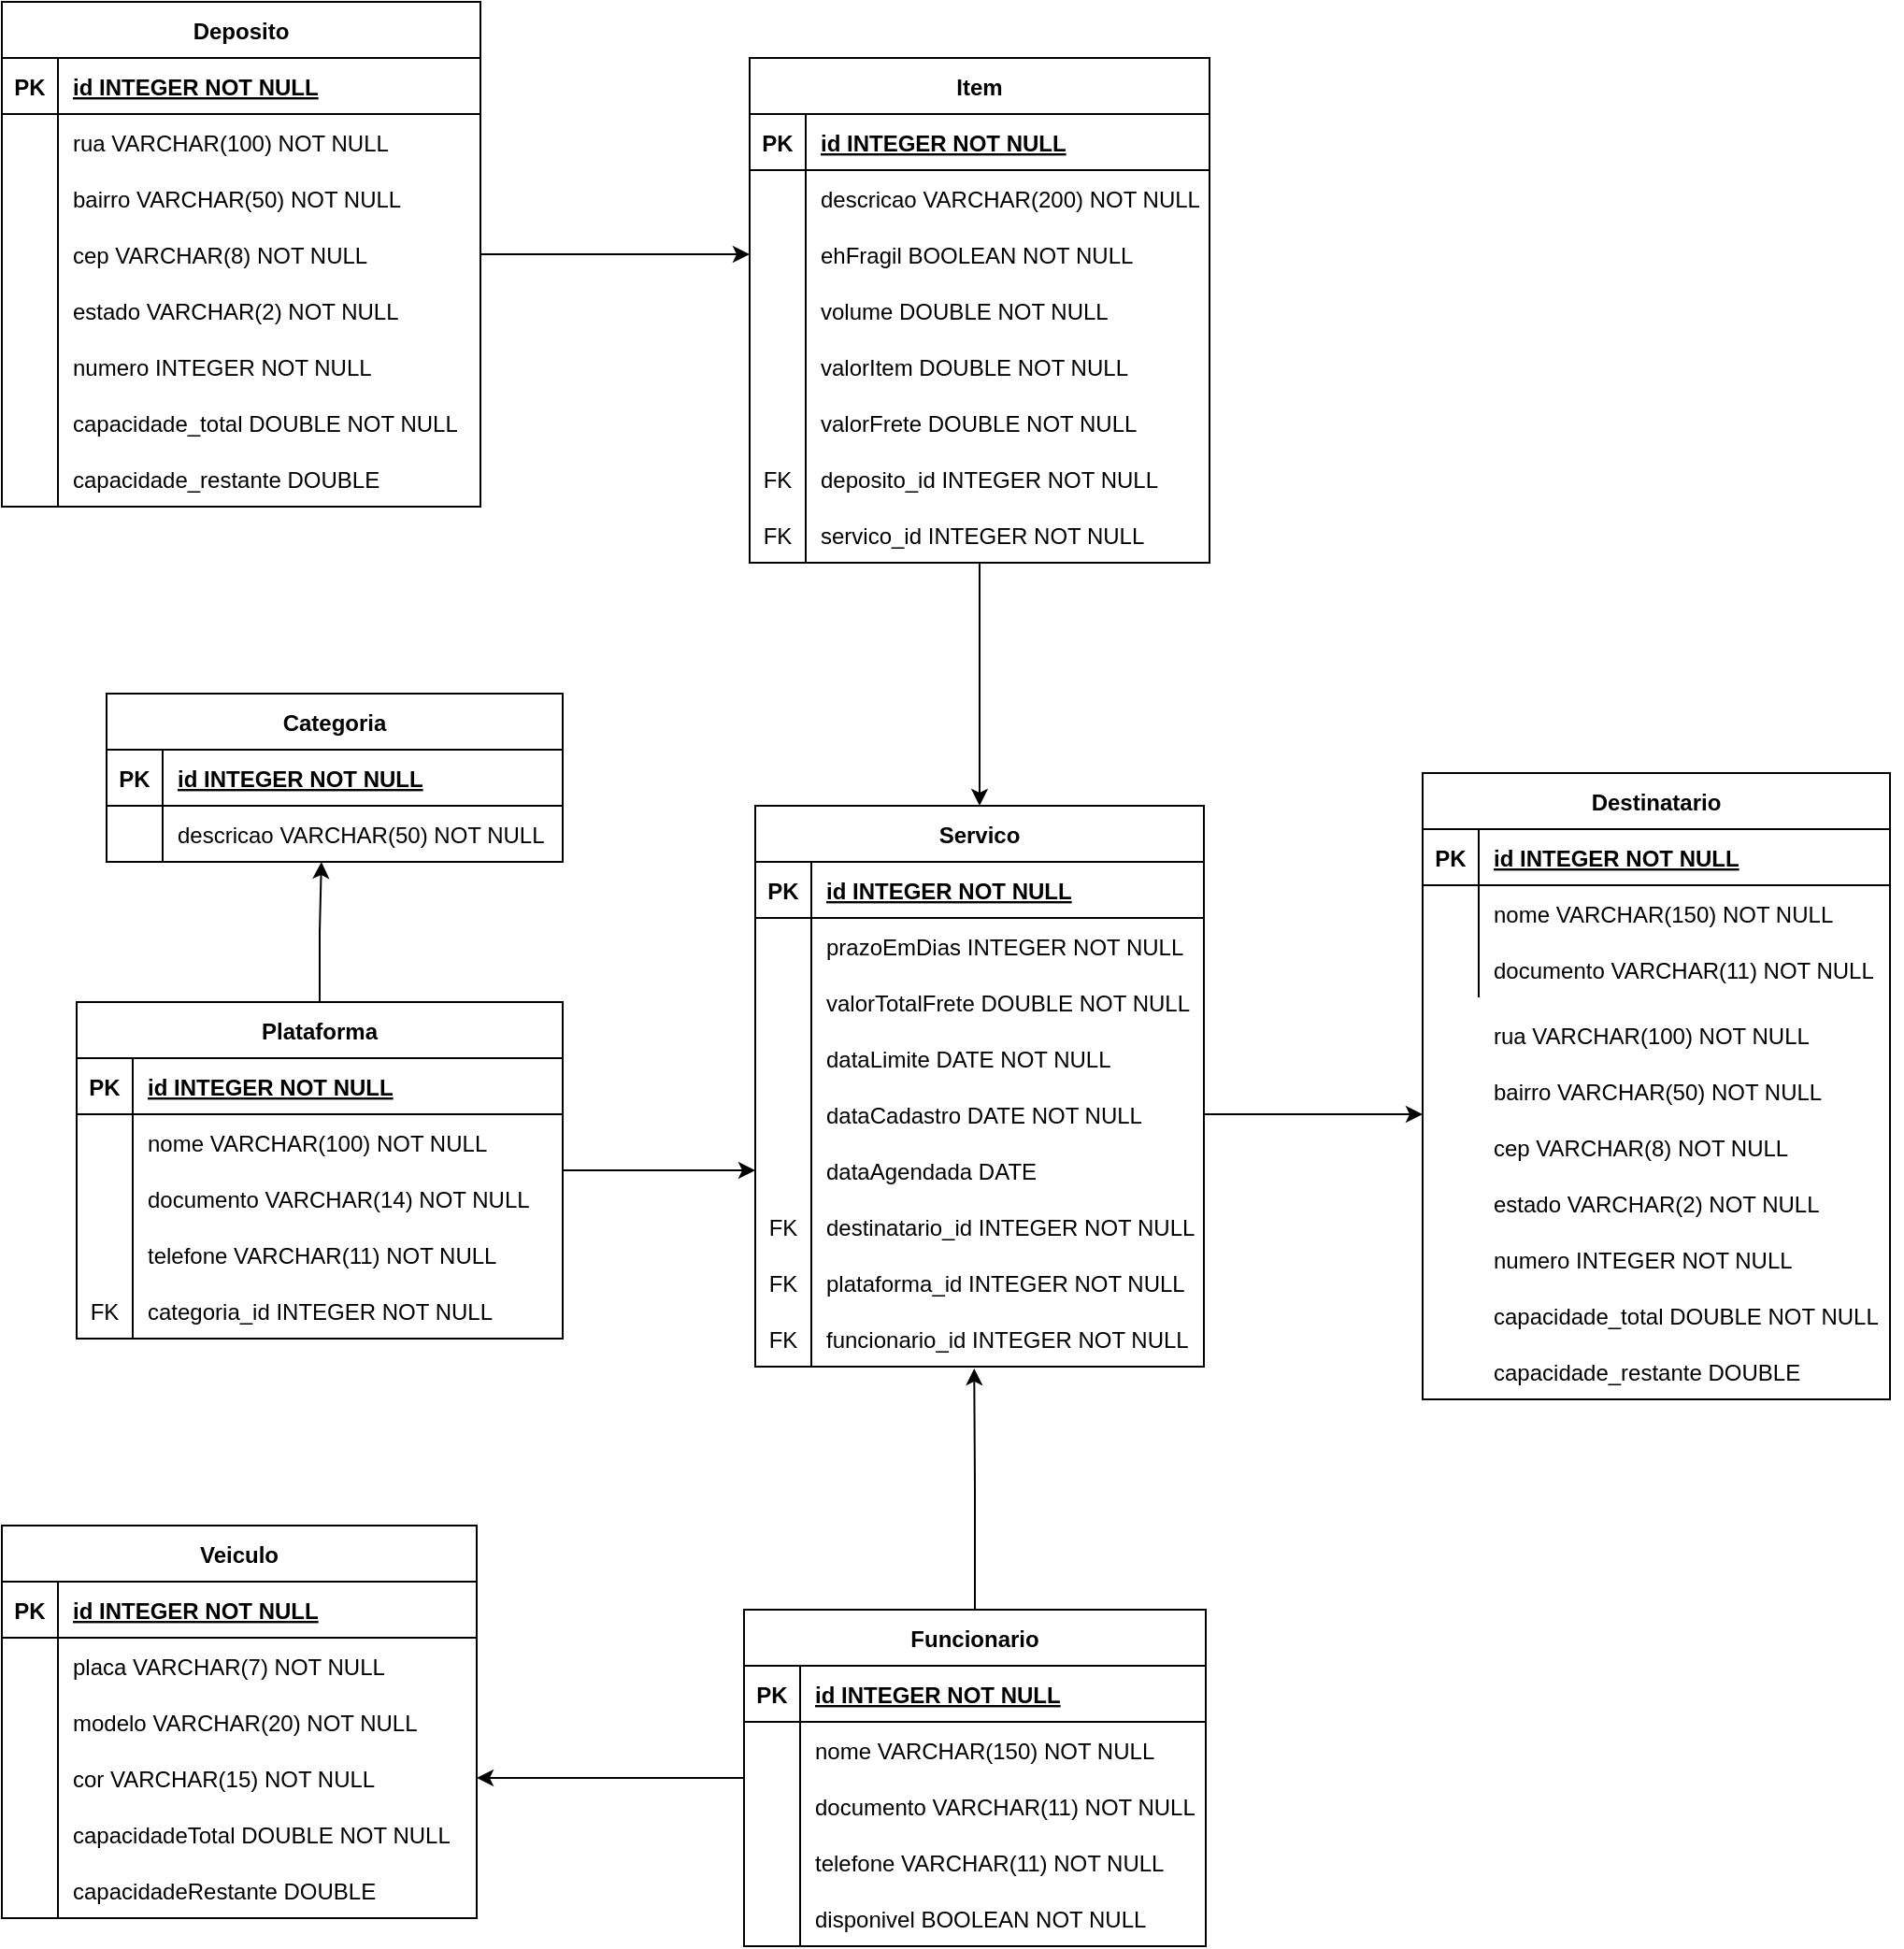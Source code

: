 <mxfile version="14.3.0" type="device"><diagram id="0A4yEwvtlWdHLFaRVrav" name="Page-1"><mxGraphModel dx="868" dy="482" grid="1" gridSize="10" guides="1" tooltips="1" connect="1" arrows="1" fold="1" page="1" pageScale="1" pageWidth="827" pageHeight="1169" math="0" shadow="0"><root><mxCell id="0"/><mxCell id="1" parent="0"/><mxCell id="fTbNL-1qZt6FVdbHrBhG-1" value="Deposito" style="shape=table;startSize=30;container=1;collapsible=1;childLayout=tableLayout;fixedRows=1;rowLines=0;fontStyle=1;align=center;resizeLast=1;" vertex="1" parent="1"><mxGeometry x="40" y="30" width="256" height="270" as="geometry"/></mxCell><mxCell id="fTbNL-1qZt6FVdbHrBhG-2" value="" style="shape=partialRectangle;collapsible=0;dropTarget=0;pointerEvents=0;fillColor=none;top=0;left=0;bottom=1;right=0;points=[[0,0.5],[1,0.5]];portConstraint=eastwest;" vertex="1" parent="fTbNL-1qZt6FVdbHrBhG-1"><mxGeometry y="30" width="256" height="30" as="geometry"/></mxCell><mxCell id="fTbNL-1qZt6FVdbHrBhG-3" value="PK" style="shape=partialRectangle;connectable=0;fillColor=none;top=0;left=0;bottom=0;right=0;fontStyle=1;overflow=hidden;" vertex="1" parent="fTbNL-1qZt6FVdbHrBhG-2"><mxGeometry width="30" height="30" as="geometry"/></mxCell><mxCell id="fTbNL-1qZt6FVdbHrBhG-4" value="id INTEGER NOT NULL" style="shape=partialRectangle;connectable=0;fillColor=none;top=0;left=0;bottom=0;right=0;align=left;spacingLeft=6;fontStyle=5;overflow=hidden;" vertex="1" parent="fTbNL-1qZt6FVdbHrBhG-2"><mxGeometry x="30" width="226" height="30" as="geometry"/></mxCell><mxCell id="fTbNL-1qZt6FVdbHrBhG-5" value="" style="shape=partialRectangle;collapsible=0;dropTarget=0;pointerEvents=0;fillColor=none;top=0;left=0;bottom=0;right=0;points=[[0,0.5],[1,0.5]];portConstraint=eastwest;" vertex="1" parent="fTbNL-1qZt6FVdbHrBhG-1"><mxGeometry y="60" width="256" height="30" as="geometry"/></mxCell><mxCell id="fTbNL-1qZt6FVdbHrBhG-6" value="" style="shape=partialRectangle;connectable=0;fillColor=none;top=0;left=0;bottom=0;right=0;editable=1;overflow=hidden;" vertex="1" parent="fTbNL-1qZt6FVdbHrBhG-5"><mxGeometry width="30" height="30" as="geometry"/></mxCell><mxCell id="fTbNL-1qZt6FVdbHrBhG-7" value="rua VARCHAR(100) NOT NULL" style="shape=partialRectangle;connectable=0;fillColor=none;top=0;left=0;bottom=0;right=0;align=left;spacingLeft=6;overflow=hidden;" vertex="1" parent="fTbNL-1qZt6FVdbHrBhG-5"><mxGeometry x="30" width="226" height="30" as="geometry"/></mxCell><mxCell id="fTbNL-1qZt6FVdbHrBhG-8" value="" style="shape=partialRectangle;collapsible=0;dropTarget=0;pointerEvents=0;fillColor=none;top=0;left=0;bottom=0;right=0;points=[[0,0.5],[1,0.5]];portConstraint=eastwest;" vertex="1" parent="fTbNL-1qZt6FVdbHrBhG-1"><mxGeometry y="90" width="256" height="30" as="geometry"/></mxCell><mxCell id="fTbNL-1qZt6FVdbHrBhG-9" value="" style="shape=partialRectangle;connectable=0;fillColor=none;top=0;left=0;bottom=0;right=0;editable=1;overflow=hidden;" vertex="1" parent="fTbNL-1qZt6FVdbHrBhG-8"><mxGeometry width="30" height="30" as="geometry"/></mxCell><mxCell id="fTbNL-1qZt6FVdbHrBhG-10" value="bairro VARCHAR(50) NOT NULL" style="shape=partialRectangle;connectable=0;fillColor=none;top=0;left=0;bottom=0;right=0;align=left;spacingLeft=6;overflow=hidden;" vertex="1" parent="fTbNL-1qZt6FVdbHrBhG-8"><mxGeometry x="30" width="226" height="30" as="geometry"/></mxCell><mxCell id="fTbNL-1qZt6FVdbHrBhG-11" value="" style="shape=partialRectangle;collapsible=0;dropTarget=0;pointerEvents=0;fillColor=none;top=0;left=0;bottom=0;right=0;points=[[0,0.5],[1,0.5]];portConstraint=eastwest;" vertex="1" parent="fTbNL-1qZt6FVdbHrBhG-1"><mxGeometry y="120" width="256" height="30" as="geometry"/></mxCell><mxCell id="fTbNL-1qZt6FVdbHrBhG-12" value="" style="shape=partialRectangle;connectable=0;fillColor=none;top=0;left=0;bottom=0;right=0;editable=1;overflow=hidden;" vertex="1" parent="fTbNL-1qZt6FVdbHrBhG-11"><mxGeometry width="30" height="30" as="geometry"/></mxCell><mxCell id="fTbNL-1qZt6FVdbHrBhG-13" value="cep VARCHAR(8) NOT NULL" style="shape=partialRectangle;connectable=0;fillColor=none;top=0;left=0;bottom=0;right=0;align=left;spacingLeft=6;overflow=hidden;" vertex="1" parent="fTbNL-1qZt6FVdbHrBhG-11"><mxGeometry x="30" width="226" height="30" as="geometry"/></mxCell><mxCell id="fTbNL-1qZt6FVdbHrBhG-14" value="" style="shape=partialRectangle;collapsible=0;dropTarget=0;pointerEvents=0;fillColor=none;top=0;left=0;bottom=0;right=0;points=[[0,0.5],[1,0.5]];portConstraint=eastwest;" vertex="1" parent="fTbNL-1qZt6FVdbHrBhG-1"><mxGeometry y="150" width="256" height="30" as="geometry"/></mxCell><mxCell id="fTbNL-1qZt6FVdbHrBhG-15" value="" style="shape=partialRectangle;connectable=0;fillColor=none;top=0;left=0;bottom=0;right=0;editable=1;overflow=hidden;" vertex="1" parent="fTbNL-1qZt6FVdbHrBhG-14"><mxGeometry width="30" height="30" as="geometry"/></mxCell><mxCell id="fTbNL-1qZt6FVdbHrBhG-16" value="estado VARCHAR(2) NOT NULL" style="shape=partialRectangle;connectable=0;fillColor=none;top=0;left=0;bottom=0;right=0;align=left;spacingLeft=6;overflow=hidden;" vertex="1" parent="fTbNL-1qZt6FVdbHrBhG-14"><mxGeometry x="30" width="226" height="30" as="geometry"/></mxCell><mxCell id="fTbNL-1qZt6FVdbHrBhG-17" value="" style="shape=partialRectangle;collapsible=0;dropTarget=0;pointerEvents=0;fillColor=none;top=0;left=0;bottom=0;right=0;points=[[0,0.5],[1,0.5]];portConstraint=eastwest;" vertex="1" parent="fTbNL-1qZt6FVdbHrBhG-1"><mxGeometry y="180" width="256" height="30" as="geometry"/></mxCell><mxCell id="fTbNL-1qZt6FVdbHrBhG-18" value="" style="shape=partialRectangle;connectable=0;fillColor=none;top=0;left=0;bottom=0;right=0;editable=1;overflow=hidden;" vertex="1" parent="fTbNL-1qZt6FVdbHrBhG-17"><mxGeometry width="30" height="30" as="geometry"/></mxCell><mxCell id="fTbNL-1qZt6FVdbHrBhG-19" value="numero INTEGER NOT NULL" style="shape=partialRectangle;connectable=0;fillColor=none;top=0;left=0;bottom=0;right=0;align=left;spacingLeft=6;overflow=hidden;" vertex="1" parent="fTbNL-1qZt6FVdbHrBhG-17"><mxGeometry x="30" width="226" height="30" as="geometry"/></mxCell><mxCell id="fTbNL-1qZt6FVdbHrBhG-20" value="" style="shape=partialRectangle;collapsible=0;dropTarget=0;pointerEvents=0;fillColor=none;top=0;left=0;bottom=0;right=0;points=[[0,0.5],[1,0.5]];portConstraint=eastwest;" vertex="1" parent="fTbNL-1qZt6FVdbHrBhG-1"><mxGeometry y="210" width="256" height="30" as="geometry"/></mxCell><mxCell id="fTbNL-1qZt6FVdbHrBhG-21" value="" style="shape=partialRectangle;connectable=0;fillColor=none;top=0;left=0;bottom=0;right=0;editable=1;overflow=hidden;" vertex="1" parent="fTbNL-1qZt6FVdbHrBhG-20"><mxGeometry width="30" height="30" as="geometry"/></mxCell><mxCell id="fTbNL-1qZt6FVdbHrBhG-22" value="capacidade_total DOUBLE NOT NULL" style="shape=partialRectangle;connectable=0;fillColor=none;top=0;left=0;bottom=0;right=0;align=left;spacingLeft=6;overflow=hidden;" vertex="1" parent="fTbNL-1qZt6FVdbHrBhG-20"><mxGeometry x="30" width="226" height="30" as="geometry"/></mxCell><mxCell id="fTbNL-1qZt6FVdbHrBhG-23" value="" style="shape=partialRectangle;collapsible=0;dropTarget=0;pointerEvents=0;fillColor=none;top=0;left=0;bottom=0;right=0;points=[[0,0.5],[1,0.5]];portConstraint=eastwest;" vertex="1" parent="fTbNL-1qZt6FVdbHrBhG-1"><mxGeometry y="240" width="256" height="30" as="geometry"/></mxCell><mxCell id="fTbNL-1qZt6FVdbHrBhG-24" value="" style="shape=partialRectangle;connectable=0;fillColor=none;top=0;left=0;bottom=0;right=0;editable=1;overflow=hidden;" vertex="1" parent="fTbNL-1qZt6FVdbHrBhG-23"><mxGeometry width="30" height="30" as="geometry"/></mxCell><mxCell id="fTbNL-1qZt6FVdbHrBhG-25" value="capacidade_restante DOUBLE " style="shape=partialRectangle;connectable=0;fillColor=none;top=0;left=0;bottom=0;right=0;align=left;spacingLeft=6;overflow=hidden;" vertex="1" parent="fTbNL-1qZt6FVdbHrBhG-23"><mxGeometry x="30" width="226" height="30" as="geometry"/></mxCell><mxCell id="fTbNL-1qZt6FVdbHrBhG-83" style="edgeStyle=orthogonalEdgeStyle;rounded=0;orthogonalLoop=1;jettySize=auto;html=1;" edge="1" parent="1" source="fTbNL-1qZt6FVdbHrBhG-26" target="fTbNL-1qZt6FVdbHrBhG-52"><mxGeometry relative="1" as="geometry"/></mxCell><mxCell id="fTbNL-1qZt6FVdbHrBhG-26" value="Item" style="shape=table;startSize=30;container=1;collapsible=1;childLayout=tableLayout;fixedRows=1;rowLines=0;fontStyle=1;align=center;resizeLast=1;" vertex="1" parent="1"><mxGeometry x="440" y="60" width="246" height="270" as="geometry"/></mxCell><mxCell id="fTbNL-1qZt6FVdbHrBhG-27" value="" style="shape=partialRectangle;collapsible=0;dropTarget=0;pointerEvents=0;fillColor=none;top=0;left=0;bottom=1;right=0;points=[[0,0.5],[1,0.5]];portConstraint=eastwest;" vertex="1" parent="fTbNL-1qZt6FVdbHrBhG-26"><mxGeometry y="30" width="246" height="30" as="geometry"/></mxCell><mxCell id="fTbNL-1qZt6FVdbHrBhG-28" value="PK" style="shape=partialRectangle;connectable=0;fillColor=none;top=0;left=0;bottom=0;right=0;fontStyle=1;overflow=hidden;" vertex="1" parent="fTbNL-1qZt6FVdbHrBhG-27"><mxGeometry width="30" height="30" as="geometry"/></mxCell><mxCell id="fTbNL-1qZt6FVdbHrBhG-29" value="id INTEGER NOT NULL" style="shape=partialRectangle;connectable=0;fillColor=none;top=0;left=0;bottom=0;right=0;align=left;spacingLeft=6;fontStyle=5;overflow=hidden;" vertex="1" parent="fTbNL-1qZt6FVdbHrBhG-27"><mxGeometry x="30" width="216" height="30" as="geometry"/></mxCell><mxCell id="fTbNL-1qZt6FVdbHrBhG-30" value="" style="shape=partialRectangle;collapsible=0;dropTarget=0;pointerEvents=0;fillColor=none;top=0;left=0;bottom=0;right=0;points=[[0,0.5],[1,0.5]];portConstraint=eastwest;" vertex="1" parent="fTbNL-1qZt6FVdbHrBhG-26"><mxGeometry y="60" width="246" height="30" as="geometry"/></mxCell><mxCell id="fTbNL-1qZt6FVdbHrBhG-31" value="" style="shape=partialRectangle;connectable=0;fillColor=none;top=0;left=0;bottom=0;right=0;editable=1;overflow=hidden;" vertex="1" parent="fTbNL-1qZt6FVdbHrBhG-30"><mxGeometry width="30" height="30" as="geometry"/></mxCell><mxCell id="fTbNL-1qZt6FVdbHrBhG-32" value="descricao VARCHAR(200) NOT NULL" style="shape=partialRectangle;connectable=0;fillColor=none;top=0;left=0;bottom=0;right=0;align=left;spacingLeft=6;overflow=hidden;" vertex="1" parent="fTbNL-1qZt6FVdbHrBhG-30"><mxGeometry x="30" width="216" height="30" as="geometry"/></mxCell><mxCell id="fTbNL-1qZt6FVdbHrBhG-33" value="" style="shape=partialRectangle;collapsible=0;dropTarget=0;pointerEvents=0;fillColor=none;top=0;left=0;bottom=0;right=0;points=[[0,0.5],[1,0.5]];portConstraint=eastwest;" vertex="1" parent="fTbNL-1qZt6FVdbHrBhG-26"><mxGeometry y="90" width="246" height="30" as="geometry"/></mxCell><mxCell id="fTbNL-1qZt6FVdbHrBhG-34" value="" style="shape=partialRectangle;connectable=0;fillColor=none;top=0;left=0;bottom=0;right=0;editable=1;overflow=hidden;" vertex="1" parent="fTbNL-1qZt6FVdbHrBhG-33"><mxGeometry width="30" height="30" as="geometry"/></mxCell><mxCell id="fTbNL-1qZt6FVdbHrBhG-35" value="ehFragil BOOLEAN NOT NULL" style="shape=partialRectangle;connectable=0;fillColor=none;top=0;left=0;bottom=0;right=0;align=left;spacingLeft=6;overflow=hidden;" vertex="1" parent="fTbNL-1qZt6FVdbHrBhG-33"><mxGeometry x="30" width="216" height="30" as="geometry"/></mxCell><mxCell id="fTbNL-1qZt6FVdbHrBhG-36" value="" style="shape=partialRectangle;collapsible=0;dropTarget=0;pointerEvents=0;fillColor=none;top=0;left=0;bottom=0;right=0;points=[[0,0.5],[1,0.5]];portConstraint=eastwest;" vertex="1" parent="fTbNL-1qZt6FVdbHrBhG-26"><mxGeometry y="120" width="246" height="30" as="geometry"/></mxCell><mxCell id="fTbNL-1qZt6FVdbHrBhG-37" value="" style="shape=partialRectangle;connectable=0;fillColor=none;top=0;left=0;bottom=0;right=0;editable=1;overflow=hidden;" vertex="1" parent="fTbNL-1qZt6FVdbHrBhG-36"><mxGeometry width="30" height="30" as="geometry"/></mxCell><mxCell id="fTbNL-1qZt6FVdbHrBhG-38" value="volume DOUBLE NOT NULL" style="shape=partialRectangle;connectable=0;fillColor=none;top=0;left=0;bottom=0;right=0;align=left;spacingLeft=6;overflow=hidden;" vertex="1" parent="fTbNL-1qZt6FVdbHrBhG-36"><mxGeometry x="30" width="216" height="30" as="geometry"/></mxCell><mxCell id="fTbNL-1qZt6FVdbHrBhG-39" value="" style="shape=partialRectangle;collapsible=0;dropTarget=0;pointerEvents=0;fillColor=none;top=0;left=0;bottom=0;right=0;points=[[0,0.5],[1,0.5]];portConstraint=eastwest;" vertex="1" parent="fTbNL-1qZt6FVdbHrBhG-26"><mxGeometry y="150" width="246" height="30" as="geometry"/></mxCell><mxCell id="fTbNL-1qZt6FVdbHrBhG-40" value="" style="shape=partialRectangle;connectable=0;fillColor=none;top=0;left=0;bottom=0;right=0;editable=1;overflow=hidden;" vertex="1" parent="fTbNL-1qZt6FVdbHrBhG-39"><mxGeometry width="30" height="30" as="geometry"/></mxCell><mxCell id="fTbNL-1qZt6FVdbHrBhG-41" value="valorItem DOUBLE NOT NULL" style="shape=partialRectangle;connectable=0;fillColor=none;top=0;left=0;bottom=0;right=0;align=left;spacingLeft=6;overflow=hidden;" vertex="1" parent="fTbNL-1qZt6FVdbHrBhG-39"><mxGeometry x="30" width="216" height="30" as="geometry"/></mxCell><mxCell id="fTbNL-1qZt6FVdbHrBhG-71" value="" style="shape=partialRectangle;collapsible=0;dropTarget=0;pointerEvents=0;fillColor=none;top=0;left=0;bottom=0;right=0;points=[[0,0.5],[1,0.5]];portConstraint=eastwest;" vertex="1" parent="fTbNL-1qZt6FVdbHrBhG-26"><mxGeometry y="180" width="246" height="30" as="geometry"/></mxCell><mxCell id="fTbNL-1qZt6FVdbHrBhG-72" value="" style="shape=partialRectangle;connectable=0;fillColor=none;top=0;left=0;bottom=0;right=0;editable=1;overflow=hidden;" vertex="1" parent="fTbNL-1qZt6FVdbHrBhG-71"><mxGeometry width="30" height="30" as="geometry"/></mxCell><mxCell id="fTbNL-1qZt6FVdbHrBhG-73" value="valorFrete DOUBLE NOT NULL" style="shape=partialRectangle;connectable=0;fillColor=none;top=0;left=0;bottom=0;right=0;align=left;spacingLeft=6;overflow=hidden;" vertex="1" parent="fTbNL-1qZt6FVdbHrBhG-71"><mxGeometry x="30" width="216" height="30" as="geometry"/></mxCell><mxCell id="fTbNL-1qZt6FVdbHrBhG-45" value="" style="shape=partialRectangle;collapsible=0;dropTarget=0;pointerEvents=0;fillColor=none;top=0;left=0;bottom=0;right=0;points=[[0,0.5],[1,0.5]];portConstraint=eastwest;" vertex="1" parent="fTbNL-1qZt6FVdbHrBhG-26"><mxGeometry y="210" width="246" height="30" as="geometry"/></mxCell><mxCell id="fTbNL-1qZt6FVdbHrBhG-46" value="FK" style="shape=partialRectangle;connectable=0;fillColor=none;top=0;left=0;bottom=0;right=0;fontStyle=0;overflow=hidden;" vertex="1" parent="fTbNL-1qZt6FVdbHrBhG-45"><mxGeometry width="30" height="30" as="geometry"/></mxCell><mxCell id="fTbNL-1qZt6FVdbHrBhG-47" value="deposito_id INTEGER NOT NULL" style="shape=partialRectangle;connectable=0;fillColor=none;top=0;left=0;bottom=0;right=0;align=left;spacingLeft=6;fontStyle=0;overflow=hidden;" vertex="1" parent="fTbNL-1qZt6FVdbHrBhG-45"><mxGeometry x="30" width="216" height="30" as="geometry"/></mxCell><mxCell id="fTbNL-1qZt6FVdbHrBhG-49" value="" style="shape=partialRectangle;collapsible=0;dropTarget=0;pointerEvents=0;fillColor=none;top=0;left=0;bottom=0;right=0;points=[[0,0.5],[1,0.5]];portConstraint=eastwest;" vertex="1" parent="fTbNL-1qZt6FVdbHrBhG-26"><mxGeometry y="240" width="246" height="30" as="geometry"/></mxCell><mxCell id="fTbNL-1qZt6FVdbHrBhG-50" value="FK" style="shape=partialRectangle;connectable=0;fillColor=none;top=0;left=0;bottom=0;right=0;fontStyle=0;overflow=hidden;" vertex="1" parent="fTbNL-1qZt6FVdbHrBhG-49"><mxGeometry width="30" height="30" as="geometry"/></mxCell><mxCell id="fTbNL-1qZt6FVdbHrBhG-51" value="servico_id INTEGER NOT NULL" style="shape=partialRectangle;connectable=0;fillColor=none;top=0;left=0;bottom=0;right=0;align=left;spacingLeft=6;fontStyle=0;overflow=hidden;" vertex="1" parent="fTbNL-1qZt6FVdbHrBhG-49"><mxGeometry x="30" width="216" height="30" as="geometry"/></mxCell><mxCell id="fTbNL-1qZt6FVdbHrBhG-48" style="edgeStyle=orthogonalEdgeStyle;rounded=0;orthogonalLoop=1;jettySize=auto;html=1;entryX=0;entryY=0.5;entryDx=0;entryDy=0;" edge="1" parent="1" source="fTbNL-1qZt6FVdbHrBhG-11" target="fTbNL-1qZt6FVdbHrBhG-33"><mxGeometry relative="1" as="geometry"/></mxCell><mxCell id="fTbNL-1qZt6FVdbHrBhG-52" value="Servico" style="shape=table;startSize=30;container=1;collapsible=1;childLayout=tableLayout;fixedRows=1;rowLines=0;fontStyle=1;align=center;resizeLast=1;" vertex="1" parent="1"><mxGeometry x="443" y="460" width="240" height="300" as="geometry"/></mxCell><mxCell id="fTbNL-1qZt6FVdbHrBhG-53" value="" style="shape=partialRectangle;collapsible=0;dropTarget=0;pointerEvents=0;fillColor=none;top=0;left=0;bottom=1;right=0;points=[[0,0.5],[1,0.5]];portConstraint=eastwest;" vertex="1" parent="fTbNL-1qZt6FVdbHrBhG-52"><mxGeometry y="30" width="240" height="30" as="geometry"/></mxCell><mxCell id="fTbNL-1qZt6FVdbHrBhG-54" value="PK" style="shape=partialRectangle;connectable=0;fillColor=none;top=0;left=0;bottom=0;right=0;fontStyle=1;overflow=hidden;" vertex="1" parent="fTbNL-1qZt6FVdbHrBhG-53"><mxGeometry width="30" height="30" as="geometry"/></mxCell><mxCell id="fTbNL-1qZt6FVdbHrBhG-55" value="id INTEGER NOT NULL" style="shape=partialRectangle;connectable=0;fillColor=none;top=0;left=0;bottom=0;right=0;align=left;spacingLeft=6;fontStyle=5;overflow=hidden;" vertex="1" parent="fTbNL-1qZt6FVdbHrBhG-53"><mxGeometry x="30" width="210" height="30" as="geometry"/></mxCell><mxCell id="fTbNL-1qZt6FVdbHrBhG-56" value="" style="shape=partialRectangle;collapsible=0;dropTarget=0;pointerEvents=0;fillColor=none;top=0;left=0;bottom=0;right=0;points=[[0,0.5],[1,0.5]];portConstraint=eastwest;" vertex="1" parent="fTbNL-1qZt6FVdbHrBhG-52"><mxGeometry y="60" width="240" height="30" as="geometry"/></mxCell><mxCell id="fTbNL-1qZt6FVdbHrBhG-57" value="" style="shape=partialRectangle;connectable=0;fillColor=none;top=0;left=0;bottom=0;right=0;editable=1;overflow=hidden;" vertex="1" parent="fTbNL-1qZt6FVdbHrBhG-56"><mxGeometry width="30" height="30" as="geometry"/></mxCell><mxCell id="fTbNL-1qZt6FVdbHrBhG-58" value="prazoEmDias INTEGER NOT NULL" style="shape=partialRectangle;connectable=0;fillColor=none;top=0;left=0;bottom=0;right=0;align=left;spacingLeft=6;overflow=hidden;" vertex="1" parent="fTbNL-1qZt6FVdbHrBhG-56"><mxGeometry x="30" width="210" height="30" as="geometry"/></mxCell><mxCell id="fTbNL-1qZt6FVdbHrBhG-59" value="" style="shape=partialRectangle;collapsible=0;dropTarget=0;pointerEvents=0;fillColor=none;top=0;left=0;bottom=0;right=0;points=[[0,0.5],[1,0.5]];portConstraint=eastwest;" vertex="1" parent="fTbNL-1qZt6FVdbHrBhG-52"><mxGeometry y="90" width="240" height="30" as="geometry"/></mxCell><mxCell id="fTbNL-1qZt6FVdbHrBhG-60" value="" style="shape=partialRectangle;connectable=0;fillColor=none;top=0;left=0;bottom=0;right=0;editable=1;overflow=hidden;" vertex="1" parent="fTbNL-1qZt6FVdbHrBhG-59"><mxGeometry width="30" height="30" as="geometry"/></mxCell><mxCell id="fTbNL-1qZt6FVdbHrBhG-61" value="valorTotalFrete DOUBLE NOT NULL" style="shape=partialRectangle;connectable=0;fillColor=none;top=0;left=0;bottom=0;right=0;align=left;spacingLeft=6;overflow=hidden;" vertex="1" parent="fTbNL-1qZt6FVdbHrBhG-59"><mxGeometry x="30" width="210" height="30" as="geometry"/></mxCell><mxCell id="fTbNL-1qZt6FVdbHrBhG-62" value="" style="shape=partialRectangle;collapsible=0;dropTarget=0;pointerEvents=0;fillColor=none;top=0;left=0;bottom=0;right=0;points=[[0,0.5],[1,0.5]];portConstraint=eastwest;" vertex="1" parent="fTbNL-1qZt6FVdbHrBhG-52"><mxGeometry y="120" width="240" height="30" as="geometry"/></mxCell><mxCell id="fTbNL-1qZt6FVdbHrBhG-63" value="" style="shape=partialRectangle;connectable=0;fillColor=none;top=0;left=0;bottom=0;right=0;editable=1;overflow=hidden;" vertex="1" parent="fTbNL-1qZt6FVdbHrBhG-62"><mxGeometry width="30" height="30" as="geometry"/></mxCell><mxCell id="fTbNL-1qZt6FVdbHrBhG-64" value="dataLimite DATE NOT NULL" style="shape=partialRectangle;connectable=0;fillColor=none;top=0;left=0;bottom=0;right=0;align=left;spacingLeft=6;overflow=hidden;" vertex="1" parent="fTbNL-1qZt6FVdbHrBhG-62"><mxGeometry x="30" width="210" height="30" as="geometry"/></mxCell><mxCell id="fTbNL-1qZt6FVdbHrBhG-65" value="" style="shape=partialRectangle;collapsible=0;dropTarget=0;pointerEvents=0;fillColor=none;top=0;left=0;bottom=0;right=0;points=[[0,0.5],[1,0.5]];portConstraint=eastwest;" vertex="1" parent="fTbNL-1qZt6FVdbHrBhG-52"><mxGeometry y="150" width="240" height="30" as="geometry"/></mxCell><mxCell id="fTbNL-1qZt6FVdbHrBhG-66" value="" style="shape=partialRectangle;connectable=0;fillColor=none;top=0;left=0;bottom=0;right=0;editable=1;overflow=hidden;" vertex="1" parent="fTbNL-1qZt6FVdbHrBhG-65"><mxGeometry width="30" height="30" as="geometry"/></mxCell><mxCell id="fTbNL-1qZt6FVdbHrBhG-67" value="dataCadastro DATE NOT NULL" style="shape=partialRectangle;connectable=0;fillColor=none;top=0;left=0;bottom=0;right=0;align=left;spacingLeft=6;overflow=hidden;" vertex="1" parent="fTbNL-1qZt6FVdbHrBhG-65"><mxGeometry x="30" width="210" height="30" as="geometry"/></mxCell><mxCell id="fTbNL-1qZt6FVdbHrBhG-68" value="" style="shape=partialRectangle;collapsible=0;dropTarget=0;pointerEvents=0;fillColor=none;top=0;left=0;bottom=0;right=0;points=[[0,0.5],[1,0.5]];portConstraint=eastwest;" vertex="1" parent="fTbNL-1qZt6FVdbHrBhG-52"><mxGeometry y="180" width="240" height="30" as="geometry"/></mxCell><mxCell id="fTbNL-1qZt6FVdbHrBhG-69" value="" style="shape=partialRectangle;connectable=0;fillColor=none;top=0;left=0;bottom=0;right=0;editable=1;overflow=hidden;" vertex="1" parent="fTbNL-1qZt6FVdbHrBhG-68"><mxGeometry width="30" height="30" as="geometry"/></mxCell><mxCell id="fTbNL-1qZt6FVdbHrBhG-70" value="dataAgendada DATE " style="shape=partialRectangle;connectable=0;fillColor=none;top=0;left=0;bottom=0;right=0;align=left;spacingLeft=6;overflow=hidden;" vertex="1" parent="fTbNL-1qZt6FVdbHrBhG-68"><mxGeometry x="30" width="210" height="30" as="geometry"/></mxCell><mxCell id="fTbNL-1qZt6FVdbHrBhG-74" value="" style="shape=partialRectangle;collapsible=0;dropTarget=0;pointerEvents=0;fillColor=none;top=0;left=0;bottom=0;right=0;points=[[0,0.5],[1,0.5]];portConstraint=eastwest;" vertex="1" parent="fTbNL-1qZt6FVdbHrBhG-52"><mxGeometry y="210" width="240" height="30" as="geometry"/></mxCell><mxCell id="fTbNL-1qZt6FVdbHrBhG-75" value="FK" style="shape=partialRectangle;connectable=0;fillColor=none;top=0;left=0;bottom=0;right=0;fontStyle=0;overflow=hidden;" vertex="1" parent="fTbNL-1qZt6FVdbHrBhG-74"><mxGeometry width="30" height="30" as="geometry"/></mxCell><mxCell id="fTbNL-1qZt6FVdbHrBhG-76" value="destinatario_id INTEGER NOT NULL" style="shape=partialRectangle;connectable=0;fillColor=none;top=0;left=0;bottom=0;right=0;align=left;spacingLeft=6;fontStyle=0;overflow=hidden;" vertex="1" parent="fTbNL-1qZt6FVdbHrBhG-74"><mxGeometry x="30" width="210" height="30" as="geometry"/></mxCell><mxCell id="fTbNL-1qZt6FVdbHrBhG-77" value="" style="shape=partialRectangle;collapsible=0;dropTarget=0;pointerEvents=0;fillColor=none;top=0;left=0;bottom=0;right=0;points=[[0,0.5],[1,0.5]];portConstraint=eastwest;" vertex="1" parent="fTbNL-1qZt6FVdbHrBhG-52"><mxGeometry y="240" width="240" height="30" as="geometry"/></mxCell><mxCell id="fTbNL-1qZt6FVdbHrBhG-78" value="FK" style="shape=partialRectangle;connectable=0;fillColor=none;top=0;left=0;bottom=0;right=0;fontStyle=0;overflow=hidden;" vertex="1" parent="fTbNL-1qZt6FVdbHrBhG-77"><mxGeometry width="30" height="30" as="geometry"/></mxCell><mxCell id="fTbNL-1qZt6FVdbHrBhG-79" value="plataforma_id INTEGER NOT NULL" style="shape=partialRectangle;connectable=0;fillColor=none;top=0;left=0;bottom=0;right=0;align=left;spacingLeft=6;fontStyle=0;overflow=hidden;" vertex="1" parent="fTbNL-1qZt6FVdbHrBhG-77"><mxGeometry x="30" width="210" height="30" as="geometry"/></mxCell><mxCell id="fTbNL-1qZt6FVdbHrBhG-80" value="" style="shape=partialRectangle;collapsible=0;dropTarget=0;pointerEvents=0;fillColor=none;top=0;left=0;bottom=0;right=0;points=[[0,0.5],[1,0.5]];portConstraint=eastwest;" vertex="1" parent="fTbNL-1qZt6FVdbHrBhG-52"><mxGeometry y="270" width="240" height="30" as="geometry"/></mxCell><mxCell id="fTbNL-1qZt6FVdbHrBhG-81" value="FK" style="shape=partialRectangle;connectable=0;fillColor=none;top=0;left=0;bottom=0;right=0;fontStyle=0;overflow=hidden;" vertex="1" parent="fTbNL-1qZt6FVdbHrBhG-80"><mxGeometry width="30" height="30" as="geometry"/></mxCell><mxCell id="fTbNL-1qZt6FVdbHrBhG-82" value="funcionario_id INTEGER NOT NULL" style="shape=partialRectangle;connectable=0;fillColor=none;top=0;left=0;bottom=0;right=0;align=left;spacingLeft=6;fontStyle=0;overflow=hidden;" vertex="1" parent="fTbNL-1qZt6FVdbHrBhG-80"><mxGeometry x="30" width="210" height="30" as="geometry"/></mxCell><mxCell id="fTbNL-1qZt6FVdbHrBhG-113" style="edgeStyle=orthogonalEdgeStyle;rounded=0;orthogonalLoop=1;jettySize=auto;html=1;entryX=0.471;entryY=1;entryDx=0;entryDy=0;entryPerimeter=0;" edge="1" parent="1" source="fTbNL-1qZt6FVdbHrBhG-84" target="fTbNL-1qZt6FVdbHrBhG-104"><mxGeometry relative="1" as="geometry"/></mxCell><mxCell id="fTbNL-1qZt6FVdbHrBhG-114" style="edgeStyle=orthogonalEdgeStyle;rounded=0;orthogonalLoop=1;jettySize=auto;html=1;entryX=0;entryY=0.5;entryDx=0;entryDy=0;" edge="1" parent="1" source="fTbNL-1qZt6FVdbHrBhG-84" target="fTbNL-1qZt6FVdbHrBhG-68"><mxGeometry relative="1" as="geometry"/></mxCell><mxCell id="fTbNL-1qZt6FVdbHrBhG-84" value="Plataforma" style="shape=table;startSize=30;container=1;collapsible=1;childLayout=tableLayout;fixedRows=1;rowLines=0;fontStyle=1;align=center;resizeLast=1;" vertex="1" parent="1"><mxGeometry x="80" y="565" width="260" height="180" as="geometry"/></mxCell><mxCell id="fTbNL-1qZt6FVdbHrBhG-85" value="" style="shape=partialRectangle;collapsible=0;dropTarget=0;pointerEvents=0;fillColor=none;top=0;left=0;bottom=1;right=0;points=[[0,0.5],[1,0.5]];portConstraint=eastwest;" vertex="1" parent="fTbNL-1qZt6FVdbHrBhG-84"><mxGeometry y="30" width="260" height="30" as="geometry"/></mxCell><mxCell id="fTbNL-1qZt6FVdbHrBhG-86" value="PK" style="shape=partialRectangle;connectable=0;fillColor=none;top=0;left=0;bottom=0;right=0;fontStyle=1;overflow=hidden;" vertex="1" parent="fTbNL-1qZt6FVdbHrBhG-85"><mxGeometry width="30" height="30" as="geometry"/></mxCell><mxCell id="fTbNL-1qZt6FVdbHrBhG-87" value="id INTEGER NOT NULL" style="shape=partialRectangle;connectable=0;fillColor=none;top=0;left=0;bottom=0;right=0;align=left;spacingLeft=6;fontStyle=5;overflow=hidden;" vertex="1" parent="fTbNL-1qZt6FVdbHrBhG-85"><mxGeometry x="30" width="230" height="30" as="geometry"/></mxCell><mxCell id="fTbNL-1qZt6FVdbHrBhG-88" value="" style="shape=partialRectangle;collapsible=0;dropTarget=0;pointerEvents=0;fillColor=none;top=0;left=0;bottom=0;right=0;points=[[0,0.5],[1,0.5]];portConstraint=eastwest;" vertex="1" parent="fTbNL-1qZt6FVdbHrBhG-84"><mxGeometry y="60" width="260" height="30" as="geometry"/></mxCell><mxCell id="fTbNL-1qZt6FVdbHrBhG-89" value="" style="shape=partialRectangle;connectable=0;fillColor=none;top=0;left=0;bottom=0;right=0;editable=1;overflow=hidden;" vertex="1" parent="fTbNL-1qZt6FVdbHrBhG-88"><mxGeometry width="30" height="30" as="geometry"/></mxCell><mxCell id="fTbNL-1qZt6FVdbHrBhG-90" value="nome VARCHAR(100) NOT NULL" style="shape=partialRectangle;connectable=0;fillColor=none;top=0;left=0;bottom=0;right=0;align=left;spacingLeft=6;overflow=hidden;" vertex="1" parent="fTbNL-1qZt6FVdbHrBhG-88"><mxGeometry x="30" width="230" height="30" as="geometry"/></mxCell><mxCell id="fTbNL-1qZt6FVdbHrBhG-91" value="" style="shape=partialRectangle;collapsible=0;dropTarget=0;pointerEvents=0;fillColor=none;top=0;left=0;bottom=0;right=0;points=[[0,0.5],[1,0.5]];portConstraint=eastwest;" vertex="1" parent="fTbNL-1qZt6FVdbHrBhG-84"><mxGeometry y="90" width="260" height="30" as="geometry"/></mxCell><mxCell id="fTbNL-1qZt6FVdbHrBhG-92" value="" style="shape=partialRectangle;connectable=0;fillColor=none;top=0;left=0;bottom=0;right=0;editable=1;overflow=hidden;" vertex="1" parent="fTbNL-1qZt6FVdbHrBhG-91"><mxGeometry width="30" height="30" as="geometry"/></mxCell><mxCell id="fTbNL-1qZt6FVdbHrBhG-93" value="documento VARCHAR(14) NOT NULL" style="shape=partialRectangle;connectable=0;fillColor=none;top=0;left=0;bottom=0;right=0;align=left;spacingLeft=6;overflow=hidden;" vertex="1" parent="fTbNL-1qZt6FVdbHrBhG-91"><mxGeometry x="30" width="230" height="30" as="geometry"/></mxCell><mxCell id="fTbNL-1qZt6FVdbHrBhG-94" value="" style="shape=partialRectangle;collapsible=0;dropTarget=0;pointerEvents=0;fillColor=none;top=0;left=0;bottom=0;right=0;points=[[0,0.5],[1,0.5]];portConstraint=eastwest;" vertex="1" parent="fTbNL-1qZt6FVdbHrBhG-84"><mxGeometry y="120" width="260" height="30" as="geometry"/></mxCell><mxCell id="fTbNL-1qZt6FVdbHrBhG-95" value="" style="shape=partialRectangle;connectable=0;fillColor=none;top=0;left=0;bottom=0;right=0;editable=1;overflow=hidden;" vertex="1" parent="fTbNL-1qZt6FVdbHrBhG-94"><mxGeometry width="30" height="30" as="geometry"/></mxCell><mxCell id="fTbNL-1qZt6FVdbHrBhG-96" value="telefone VARCHAR(11) NOT NULL" style="shape=partialRectangle;connectable=0;fillColor=none;top=0;left=0;bottom=0;right=0;align=left;spacingLeft=6;overflow=hidden;" vertex="1" parent="fTbNL-1qZt6FVdbHrBhG-94"><mxGeometry x="30" width="230" height="30" as="geometry"/></mxCell><mxCell id="fTbNL-1qZt6FVdbHrBhG-97" value="" style="shape=partialRectangle;collapsible=0;dropTarget=0;pointerEvents=0;fillColor=none;top=0;left=0;bottom=0;right=0;points=[[0,0.5],[1,0.5]];portConstraint=eastwest;" vertex="1" parent="fTbNL-1qZt6FVdbHrBhG-84"><mxGeometry y="150" width="260" height="30" as="geometry"/></mxCell><mxCell id="fTbNL-1qZt6FVdbHrBhG-98" value="FK" style="shape=partialRectangle;connectable=0;fillColor=none;top=0;left=0;bottom=0;right=0;fontStyle=0;overflow=hidden;" vertex="1" parent="fTbNL-1qZt6FVdbHrBhG-97"><mxGeometry width="30" height="30" as="geometry"/></mxCell><mxCell id="fTbNL-1qZt6FVdbHrBhG-99" value="categoria_id INTEGER NOT NULL" style="shape=partialRectangle;connectable=0;fillColor=none;top=0;left=0;bottom=0;right=0;align=left;spacingLeft=6;fontStyle=0;overflow=hidden;" vertex="1" parent="fTbNL-1qZt6FVdbHrBhG-97"><mxGeometry x="30" width="230" height="30" as="geometry"/></mxCell><mxCell id="fTbNL-1qZt6FVdbHrBhG-100" value="Categoria" style="shape=table;startSize=30;container=1;collapsible=1;childLayout=tableLayout;fixedRows=1;rowLines=0;fontStyle=1;align=center;resizeLast=1;" vertex="1" parent="1"><mxGeometry x="96" y="400" width="244" height="90" as="geometry"/></mxCell><mxCell id="fTbNL-1qZt6FVdbHrBhG-101" value="" style="shape=partialRectangle;collapsible=0;dropTarget=0;pointerEvents=0;fillColor=none;top=0;left=0;bottom=1;right=0;points=[[0,0.5],[1,0.5]];portConstraint=eastwest;" vertex="1" parent="fTbNL-1qZt6FVdbHrBhG-100"><mxGeometry y="30" width="244" height="30" as="geometry"/></mxCell><mxCell id="fTbNL-1qZt6FVdbHrBhG-102" value="PK" style="shape=partialRectangle;connectable=0;fillColor=none;top=0;left=0;bottom=0;right=0;fontStyle=1;overflow=hidden;" vertex="1" parent="fTbNL-1qZt6FVdbHrBhG-101"><mxGeometry width="30" height="30" as="geometry"/></mxCell><mxCell id="fTbNL-1qZt6FVdbHrBhG-103" value="id INTEGER NOT NULL" style="shape=partialRectangle;connectable=0;fillColor=none;top=0;left=0;bottom=0;right=0;align=left;spacingLeft=6;fontStyle=5;overflow=hidden;" vertex="1" parent="fTbNL-1qZt6FVdbHrBhG-101"><mxGeometry x="30" width="214" height="30" as="geometry"/></mxCell><mxCell id="fTbNL-1qZt6FVdbHrBhG-104" value="" style="shape=partialRectangle;collapsible=0;dropTarget=0;pointerEvents=0;fillColor=none;top=0;left=0;bottom=0;right=0;points=[[0,0.5],[1,0.5]];portConstraint=eastwest;" vertex="1" parent="fTbNL-1qZt6FVdbHrBhG-100"><mxGeometry y="60" width="244" height="30" as="geometry"/></mxCell><mxCell id="fTbNL-1qZt6FVdbHrBhG-105" value="" style="shape=partialRectangle;connectable=0;fillColor=none;top=0;left=0;bottom=0;right=0;editable=1;overflow=hidden;" vertex="1" parent="fTbNL-1qZt6FVdbHrBhG-104"><mxGeometry width="30" height="30" as="geometry"/></mxCell><mxCell id="fTbNL-1qZt6FVdbHrBhG-106" value="descricao VARCHAR(50) NOT NULL" style="shape=partialRectangle;connectable=0;fillColor=none;top=0;left=0;bottom=0;right=0;align=left;spacingLeft=6;overflow=hidden;" vertex="1" parent="fTbNL-1qZt6FVdbHrBhG-104"><mxGeometry x="30" width="214" height="30" as="geometry"/></mxCell><mxCell id="fTbNL-1qZt6FVdbHrBhG-131" style="edgeStyle=orthogonalEdgeStyle;rounded=0;orthogonalLoop=1;jettySize=auto;html=1;entryX=0.488;entryY=1.033;entryDx=0;entryDy=0;entryPerimeter=0;" edge="1" parent="1" source="fTbNL-1qZt6FVdbHrBhG-115" target="fTbNL-1qZt6FVdbHrBhG-80"><mxGeometry relative="1" as="geometry"/></mxCell><mxCell id="fTbNL-1qZt6FVdbHrBhG-151" style="edgeStyle=orthogonalEdgeStyle;rounded=0;orthogonalLoop=1;jettySize=auto;html=1;entryX=1;entryY=0.5;entryDx=0;entryDy=0;" edge="1" parent="1" source="fTbNL-1qZt6FVdbHrBhG-115" target="fTbNL-1qZt6FVdbHrBhG-142"><mxGeometry relative="1" as="geometry"/></mxCell><mxCell id="fTbNL-1qZt6FVdbHrBhG-115" value="Funcionario" style="shape=table;startSize=30;container=1;collapsible=1;childLayout=tableLayout;fixedRows=1;rowLines=0;fontStyle=1;align=center;resizeLast=1;" vertex="1" parent="1"><mxGeometry x="437" y="890" width="247" height="180" as="geometry"/></mxCell><mxCell id="fTbNL-1qZt6FVdbHrBhG-116" value="" style="shape=partialRectangle;collapsible=0;dropTarget=0;pointerEvents=0;fillColor=none;top=0;left=0;bottom=1;right=0;points=[[0,0.5],[1,0.5]];portConstraint=eastwest;" vertex="1" parent="fTbNL-1qZt6FVdbHrBhG-115"><mxGeometry y="30" width="247" height="30" as="geometry"/></mxCell><mxCell id="fTbNL-1qZt6FVdbHrBhG-117" value="PK" style="shape=partialRectangle;connectable=0;fillColor=none;top=0;left=0;bottom=0;right=0;fontStyle=1;overflow=hidden;" vertex="1" parent="fTbNL-1qZt6FVdbHrBhG-116"><mxGeometry width="30" height="30" as="geometry"/></mxCell><mxCell id="fTbNL-1qZt6FVdbHrBhG-118" value="id INTEGER NOT NULL" style="shape=partialRectangle;connectable=0;fillColor=none;top=0;left=0;bottom=0;right=0;align=left;spacingLeft=6;fontStyle=5;overflow=hidden;" vertex="1" parent="fTbNL-1qZt6FVdbHrBhG-116"><mxGeometry x="30" width="217" height="30" as="geometry"/></mxCell><mxCell id="fTbNL-1qZt6FVdbHrBhG-119" value="" style="shape=partialRectangle;collapsible=0;dropTarget=0;pointerEvents=0;fillColor=none;top=0;left=0;bottom=0;right=0;points=[[0,0.5],[1,0.5]];portConstraint=eastwest;" vertex="1" parent="fTbNL-1qZt6FVdbHrBhG-115"><mxGeometry y="60" width="247" height="30" as="geometry"/></mxCell><mxCell id="fTbNL-1qZt6FVdbHrBhG-120" value="" style="shape=partialRectangle;connectable=0;fillColor=none;top=0;left=0;bottom=0;right=0;editable=1;overflow=hidden;" vertex="1" parent="fTbNL-1qZt6FVdbHrBhG-119"><mxGeometry width="30" height="30" as="geometry"/></mxCell><mxCell id="fTbNL-1qZt6FVdbHrBhG-121" value="nome VARCHAR(150) NOT NULL" style="shape=partialRectangle;connectable=0;fillColor=none;top=0;left=0;bottom=0;right=0;align=left;spacingLeft=6;overflow=hidden;" vertex="1" parent="fTbNL-1qZt6FVdbHrBhG-119"><mxGeometry x="30" width="217" height="30" as="geometry"/></mxCell><mxCell id="fTbNL-1qZt6FVdbHrBhG-122" value="" style="shape=partialRectangle;collapsible=0;dropTarget=0;pointerEvents=0;fillColor=none;top=0;left=0;bottom=0;right=0;points=[[0,0.5],[1,0.5]];portConstraint=eastwest;" vertex="1" parent="fTbNL-1qZt6FVdbHrBhG-115"><mxGeometry y="90" width="247" height="30" as="geometry"/></mxCell><mxCell id="fTbNL-1qZt6FVdbHrBhG-123" value="" style="shape=partialRectangle;connectable=0;fillColor=none;top=0;left=0;bottom=0;right=0;editable=1;overflow=hidden;" vertex="1" parent="fTbNL-1qZt6FVdbHrBhG-122"><mxGeometry width="30" height="30" as="geometry"/></mxCell><mxCell id="fTbNL-1qZt6FVdbHrBhG-124" value="documento VARCHAR(11) NOT NULL" style="shape=partialRectangle;connectable=0;fillColor=none;top=0;left=0;bottom=0;right=0;align=left;spacingLeft=6;overflow=hidden;" vertex="1" parent="fTbNL-1qZt6FVdbHrBhG-122"><mxGeometry x="30" width="217" height="30" as="geometry"/></mxCell><mxCell id="fTbNL-1qZt6FVdbHrBhG-125" value="" style="shape=partialRectangle;collapsible=0;dropTarget=0;pointerEvents=0;fillColor=none;top=0;left=0;bottom=0;right=0;points=[[0,0.5],[1,0.5]];portConstraint=eastwest;" vertex="1" parent="fTbNL-1qZt6FVdbHrBhG-115"><mxGeometry y="120" width="247" height="30" as="geometry"/></mxCell><mxCell id="fTbNL-1qZt6FVdbHrBhG-126" value="" style="shape=partialRectangle;connectable=0;fillColor=none;top=0;left=0;bottom=0;right=0;editable=1;overflow=hidden;" vertex="1" parent="fTbNL-1qZt6FVdbHrBhG-125"><mxGeometry width="30" height="30" as="geometry"/></mxCell><mxCell id="fTbNL-1qZt6FVdbHrBhG-127" value="telefone VARCHAR(11) NOT NULL" style="shape=partialRectangle;connectable=0;fillColor=none;top=0;left=0;bottom=0;right=0;align=left;spacingLeft=6;overflow=hidden;" vertex="1" parent="fTbNL-1qZt6FVdbHrBhG-125"><mxGeometry x="30" width="217" height="30" as="geometry"/></mxCell><mxCell id="fTbNL-1qZt6FVdbHrBhG-128" value="" style="shape=partialRectangle;collapsible=0;dropTarget=0;pointerEvents=0;fillColor=none;top=0;left=0;bottom=0;right=0;points=[[0,0.5],[1,0.5]];portConstraint=eastwest;" vertex="1" parent="fTbNL-1qZt6FVdbHrBhG-115"><mxGeometry y="150" width="247" height="30" as="geometry"/></mxCell><mxCell id="fTbNL-1qZt6FVdbHrBhG-129" value="" style="shape=partialRectangle;connectable=0;fillColor=none;top=0;left=0;bottom=0;right=0;editable=1;overflow=hidden;" vertex="1" parent="fTbNL-1qZt6FVdbHrBhG-128"><mxGeometry width="30" height="30" as="geometry"/></mxCell><mxCell id="fTbNL-1qZt6FVdbHrBhG-130" value="disponivel BOOLEAN NOT NULL" style="shape=partialRectangle;connectable=0;fillColor=none;top=0;left=0;bottom=0;right=0;align=left;spacingLeft=6;overflow=hidden;" vertex="1" parent="fTbNL-1qZt6FVdbHrBhG-128"><mxGeometry x="30" width="217" height="30" as="geometry"/></mxCell><mxCell id="fTbNL-1qZt6FVdbHrBhG-132" value="Veiculo" style="shape=table;startSize=30;container=1;collapsible=1;childLayout=tableLayout;fixedRows=1;rowLines=0;fontStyle=1;align=center;resizeLast=1;" vertex="1" parent="1"><mxGeometry x="40" y="845" width="254" height="210" as="geometry"/></mxCell><mxCell id="fTbNL-1qZt6FVdbHrBhG-133" value="" style="shape=partialRectangle;collapsible=0;dropTarget=0;pointerEvents=0;fillColor=none;top=0;left=0;bottom=1;right=0;points=[[0,0.5],[1,0.5]];portConstraint=eastwest;" vertex="1" parent="fTbNL-1qZt6FVdbHrBhG-132"><mxGeometry y="30" width="254" height="30" as="geometry"/></mxCell><mxCell id="fTbNL-1qZt6FVdbHrBhG-134" value="PK" style="shape=partialRectangle;connectable=0;fillColor=none;top=0;left=0;bottom=0;right=0;fontStyle=1;overflow=hidden;" vertex="1" parent="fTbNL-1qZt6FVdbHrBhG-133"><mxGeometry width="30" height="30" as="geometry"/></mxCell><mxCell id="fTbNL-1qZt6FVdbHrBhG-135" value="id INTEGER NOT NULL" style="shape=partialRectangle;connectable=0;fillColor=none;top=0;left=0;bottom=0;right=0;align=left;spacingLeft=6;fontStyle=5;overflow=hidden;" vertex="1" parent="fTbNL-1qZt6FVdbHrBhG-133"><mxGeometry x="30" width="224" height="30" as="geometry"/></mxCell><mxCell id="fTbNL-1qZt6FVdbHrBhG-136" value="" style="shape=partialRectangle;collapsible=0;dropTarget=0;pointerEvents=0;fillColor=none;top=0;left=0;bottom=0;right=0;points=[[0,0.5],[1,0.5]];portConstraint=eastwest;" vertex="1" parent="fTbNL-1qZt6FVdbHrBhG-132"><mxGeometry y="60" width="254" height="30" as="geometry"/></mxCell><mxCell id="fTbNL-1qZt6FVdbHrBhG-137" value="" style="shape=partialRectangle;connectable=0;fillColor=none;top=0;left=0;bottom=0;right=0;editable=1;overflow=hidden;" vertex="1" parent="fTbNL-1qZt6FVdbHrBhG-136"><mxGeometry width="30" height="30" as="geometry"/></mxCell><mxCell id="fTbNL-1qZt6FVdbHrBhG-138" value="placa VARCHAR(7) NOT NULL" style="shape=partialRectangle;connectable=0;fillColor=none;top=0;left=0;bottom=0;right=0;align=left;spacingLeft=6;overflow=hidden;" vertex="1" parent="fTbNL-1qZt6FVdbHrBhG-136"><mxGeometry x="30" width="224" height="30" as="geometry"/></mxCell><mxCell id="fTbNL-1qZt6FVdbHrBhG-139" value="" style="shape=partialRectangle;collapsible=0;dropTarget=0;pointerEvents=0;fillColor=none;top=0;left=0;bottom=0;right=0;points=[[0,0.5],[1,0.5]];portConstraint=eastwest;" vertex="1" parent="fTbNL-1qZt6FVdbHrBhG-132"><mxGeometry y="90" width="254" height="30" as="geometry"/></mxCell><mxCell id="fTbNL-1qZt6FVdbHrBhG-140" value="" style="shape=partialRectangle;connectable=0;fillColor=none;top=0;left=0;bottom=0;right=0;editable=1;overflow=hidden;" vertex="1" parent="fTbNL-1qZt6FVdbHrBhG-139"><mxGeometry width="30" height="30" as="geometry"/></mxCell><mxCell id="fTbNL-1qZt6FVdbHrBhG-141" value="modelo VARCHAR(20) NOT NULL" style="shape=partialRectangle;connectable=0;fillColor=none;top=0;left=0;bottom=0;right=0;align=left;spacingLeft=6;overflow=hidden;" vertex="1" parent="fTbNL-1qZt6FVdbHrBhG-139"><mxGeometry x="30" width="224" height="30" as="geometry"/></mxCell><mxCell id="fTbNL-1qZt6FVdbHrBhG-142" value="" style="shape=partialRectangle;collapsible=0;dropTarget=0;pointerEvents=0;fillColor=none;top=0;left=0;bottom=0;right=0;points=[[0,0.5],[1,0.5]];portConstraint=eastwest;" vertex="1" parent="fTbNL-1qZt6FVdbHrBhG-132"><mxGeometry y="120" width="254" height="30" as="geometry"/></mxCell><mxCell id="fTbNL-1qZt6FVdbHrBhG-143" value="" style="shape=partialRectangle;connectable=0;fillColor=none;top=0;left=0;bottom=0;right=0;editable=1;overflow=hidden;" vertex="1" parent="fTbNL-1qZt6FVdbHrBhG-142"><mxGeometry width="30" height="30" as="geometry"/></mxCell><mxCell id="fTbNL-1qZt6FVdbHrBhG-144" value="cor VARCHAR(15) NOT NULL" style="shape=partialRectangle;connectable=0;fillColor=none;top=0;left=0;bottom=0;right=0;align=left;spacingLeft=6;overflow=hidden;" vertex="1" parent="fTbNL-1qZt6FVdbHrBhG-142"><mxGeometry x="30" width="224" height="30" as="geometry"/></mxCell><mxCell id="fTbNL-1qZt6FVdbHrBhG-145" value="" style="shape=partialRectangle;collapsible=0;dropTarget=0;pointerEvents=0;fillColor=none;top=0;left=0;bottom=0;right=0;points=[[0,0.5],[1,0.5]];portConstraint=eastwest;" vertex="1" parent="fTbNL-1qZt6FVdbHrBhG-132"><mxGeometry y="150" width="254" height="30" as="geometry"/></mxCell><mxCell id="fTbNL-1qZt6FVdbHrBhG-146" value="" style="shape=partialRectangle;connectable=0;fillColor=none;top=0;left=0;bottom=0;right=0;editable=1;overflow=hidden;" vertex="1" parent="fTbNL-1qZt6FVdbHrBhG-145"><mxGeometry width="30" height="30" as="geometry"/></mxCell><mxCell id="fTbNL-1qZt6FVdbHrBhG-147" value="capacidadeTotal DOUBLE NOT NULL" style="shape=partialRectangle;connectable=0;fillColor=none;top=0;left=0;bottom=0;right=0;align=left;spacingLeft=6;overflow=hidden;" vertex="1" parent="fTbNL-1qZt6FVdbHrBhG-145"><mxGeometry x="30" width="224" height="30" as="geometry"/></mxCell><mxCell id="fTbNL-1qZt6FVdbHrBhG-148" value="" style="shape=partialRectangle;collapsible=0;dropTarget=0;pointerEvents=0;fillColor=none;top=0;left=0;bottom=0;right=0;points=[[0,0.5],[1,0.5]];portConstraint=eastwest;" vertex="1" parent="fTbNL-1qZt6FVdbHrBhG-132"><mxGeometry y="180" width="254" height="30" as="geometry"/></mxCell><mxCell id="fTbNL-1qZt6FVdbHrBhG-149" value="" style="shape=partialRectangle;connectable=0;fillColor=none;top=0;left=0;bottom=0;right=0;editable=1;overflow=hidden;" vertex="1" parent="fTbNL-1qZt6FVdbHrBhG-148"><mxGeometry width="30" height="30" as="geometry"/></mxCell><mxCell id="fTbNL-1qZt6FVdbHrBhG-150" value="capacidadeRestante DOUBLE" style="shape=partialRectangle;connectable=0;fillColor=none;top=0;left=0;bottom=0;right=0;align=left;spacingLeft=6;overflow=hidden;" vertex="1" parent="fTbNL-1qZt6FVdbHrBhG-148"><mxGeometry x="30" width="224" height="30" as="geometry"/></mxCell><mxCell id="fTbNL-1qZt6FVdbHrBhG-152" value="Destinatario" style="shape=table;startSize=30;container=1;collapsible=1;childLayout=tableLayout;fixedRows=1;rowLines=0;fontStyle=1;align=center;resizeLast=1;" vertex="1" parent="1"><mxGeometry x="800" y="442.5" width="250" height="335" as="geometry"/></mxCell><mxCell id="fTbNL-1qZt6FVdbHrBhG-153" value="" style="shape=partialRectangle;collapsible=0;dropTarget=0;pointerEvents=0;fillColor=none;top=0;left=0;bottom=1;right=0;points=[[0,0.5],[1,0.5]];portConstraint=eastwest;" vertex="1" parent="fTbNL-1qZt6FVdbHrBhG-152"><mxGeometry y="30" width="250" height="30" as="geometry"/></mxCell><mxCell id="fTbNL-1qZt6FVdbHrBhG-154" value="PK" style="shape=partialRectangle;connectable=0;fillColor=none;top=0;left=0;bottom=0;right=0;fontStyle=1;overflow=hidden;" vertex="1" parent="fTbNL-1qZt6FVdbHrBhG-153"><mxGeometry width="30" height="30" as="geometry"/></mxCell><mxCell id="fTbNL-1qZt6FVdbHrBhG-155" value="id INTEGER NOT NULL" style="shape=partialRectangle;connectable=0;fillColor=none;top=0;left=0;bottom=0;right=0;align=left;spacingLeft=6;fontStyle=5;overflow=hidden;" vertex="1" parent="fTbNL-1qZt6FVdbHrBhG-153"><mxGeometry x="30" width="220" height="30" as="geometry"/></mxCell><mxCell id="fTbNL-1qZt6FVdbHrBhG-156" value="" style="shape=partialRectangle;collapsible=0;dropTarget=0;pointerEvents=0;fillColor=none;top=0;left=0;bottom=0;right=0;points=[[0,0.5],[1,0.5]];portConstraint=eastwest;" vertex="1" parent="fTbNL-1qZt6FVdbHrBhG-152"><mxGeometry y="60" width="250" height="30" as="geometry"/></mxCell><mxCell id="fTbNL-1qZt6FVdbHrBhG-157" value="" style="shape=partialRectangle;connectable=0;fillColor=none;top=0;left=0;bottom=0;right=0;editable=1;overflow=hidden;" vertex="1" parent="fTbNL-1qZt6FVdbHrBhG-156"><mxGeometry width="30" height="30" as="geometry"/></mxCell><mxCell id="fTbNL-1qZt6FVdbHrBhG-158" value="nome VARCHAR(150) NOT NULL" style="shape=partialRectangle;connectable=0;fillColor=none;top=0;left=0;bottom=0;right=0;align=left;spacingLeft=6;overflow=hidden;" vertex="1" parent="fTbNL-1qZt6FVdbHrBhG-156"><mxGeometry x="30" width="220" height="30" as="geometry"/></mxCell><mxCell id="fTbNL-1qZt6FVdbHrBhG-159" value="" style="shape=partialRectangle;collapsible=0;dropTarget=0;pointerEvents=0;fillColor=none;top=0;left=0;bottom=0;right=0;points=[[0,0.5],[1,0.5]];portConstraint=eastwest;" vertex="1" parent="fTbNL-1qZt6FVdbHrBhG-152"><mxGeometry y="90" width="250" height="30" as="geometry"/></mxCell><mxCell id="fTbNL-1qZt6FVdbHrBhG-160" value="" style="shape=partialRectangle;connectable=0;fillColor=none;top=0;left=0;bottom=0;right=0;editable=1;overflow=hidden;" vertex="1" parent="fTbNL-1qZt6FVdbHrBhG-159"><mxGeometry width="30" height="30" as="geometry"/></mxCell><mxCell id="fTbNL-1qZt6FVdbHrBhG-161" value="documento VARCHAR(11) NOT NULL" style="shape=partialRectangle;connectable=0;fillColor=none;top=0;left=0;bottom=0;right=0;align=left;spacingLeft=6;overflow=hidden;" vertex="1" parent="fTbNL-1qZt6FVdbHrBhG-159"><mxGeometry x="30" width="220" height="30" as="geometry"/></mxCell><mxCell id="fTbNL-1qZt6FVdbHrBhG-165" value="" style="shape=partialRectangle;collapsible=0;dropTarget=0;pointerEvents=0;fillColor=none;top=0;left=0;bottom=0;right=0;points=[[0,0.5],[1,0.5]];portConstraint=eastwest;" vertex="1" parent="1"><mxGeometry x="800" y="567.5" width="256" height="30" as="geometry"/></mxCell><mxCell id="fTbNL-1qZt6FVdbHrBhG-166" value="" style="shape=partialRectangle;connectable=0;fillColor=none;top=0;left=0;bottom=0;right=0;editable=1;overflow=hidden;" vertex="1" parent="fTbNL-1qZt6FVdbHrBhG-165"><mxGeometry width="30" height="30" as="geometry"/></mxCell><mxCell id="fTbNL-1qZt6FVdbHrBhG-167" value="rua VARCHAR(100) NOT NULL" style="shape=partialRectangle;connectable=0;fillColor=none;top=0;left=0;bottom=0;right=0;align=left;spacingLeft=6;overflow=hidden;" vertex="1" parent="fTbNL-1qZt6FVdbHrBhG-165"><mxGeometry x="30" width="226" height="30" as="geometry"/></mxCell><mxCell id="fTbNL-1qZt6FVdbHrBhG-168" value="bairro VARCHAR(50) NOT NULL" style="shape=partialRectangle;connectable=0;fillColor=none;top=0;left=0;bottom=0;right=0;align=left;spacingLeft=6;overflow=hidden;" vertex="1" parent="1"><mxGeometry x="830" y="597.5" width="226" height="30" as="geometry"/></mxCell><mxCell id="fTbNL-1qZt6FVdbHrBhG-169" value="cep VARCHAR(8) NOT NULL" style="shape=partialRectangle;connectable=0;fillColor=none;top=0;left=0;bottom=0;right=0;align=left;spacingLeft=6;overflow=hidden;" vertex="1" parent="1"><mxGeometry x="830" y="627.5" width="226" height="30" as="geometry"/></mxCell><mxCell id="fTbNL-1qZt6FVdbHrBhG-170" value="estado VARCHAR(2) NOT NULL" style="shape=partialRectangle;connectable=0;fillColor=none;top=0;left=0;bottom=0;right=0;align=left;spacingLeft=6;overflow=hidden;" vertex="1" parent="1"><mxGeometry x="830" y="657.5" width="226" height="30" as="geometry"/></mxCell><mxCell id="fTbNL-1qZt6FVdbHrBhG-171" value="numero INTEGER NOT NULL" style="shape=partialRectangle;connectable=0;fillColor=none;top=0;left=0;bottom=0;right=0;align=left;spacingLeft=6;overflow=hidden;" vertex="1" parent="1"><mxGeometry x="830" y="687.5" width="226" height="30" as="geometry"/></mxCell><mxCell id="fTbNL-1qZt6FVdbHrBhG-172" value="capacidade_total DOUBLE NOT NULL" style="shape=partialRectangle;connectable=0;fillColor=none;top=0;left=0;bottom=0;right=0;align=left;spacingLeft=6;overflow=hidden;" vertex="1" parent="1"><mxGeometry x="830" y="717.5" width="226" height="30" as="geometry"/></mxCell><mxCell id="fTbNL-1qZt6FVdbHrBhG-173" value="capacidade_restante DOUBLE " style="shape=partialRectangle;connectable=0;fillColor=none;top=0;left=0;bottom=0;right=0;align=left;spacingLeft=6;overflow=hidden;" vertex="1" parent="1"><mxGeometry x="830" y="747.5" width="226" height="30" as="geometry"/></mxCell><mxCell id="fTbNL-1qZt6FVdbHrBhG-174" style="edgeStyle=orthogonalEdgeStyle;rounded=0;orthogonalLoop=1;jettySize=auto;html=1;" edge="1" parent="1" source="fTbNL-1qZt6FVdbHrBhG-65"><mxGeometry relative="1" as="geometry"><mxPoint x="800" y="625" as="targetPoint"/></mxGeometry></mxCell></root></mxGraphModel></diagram></mxfile>